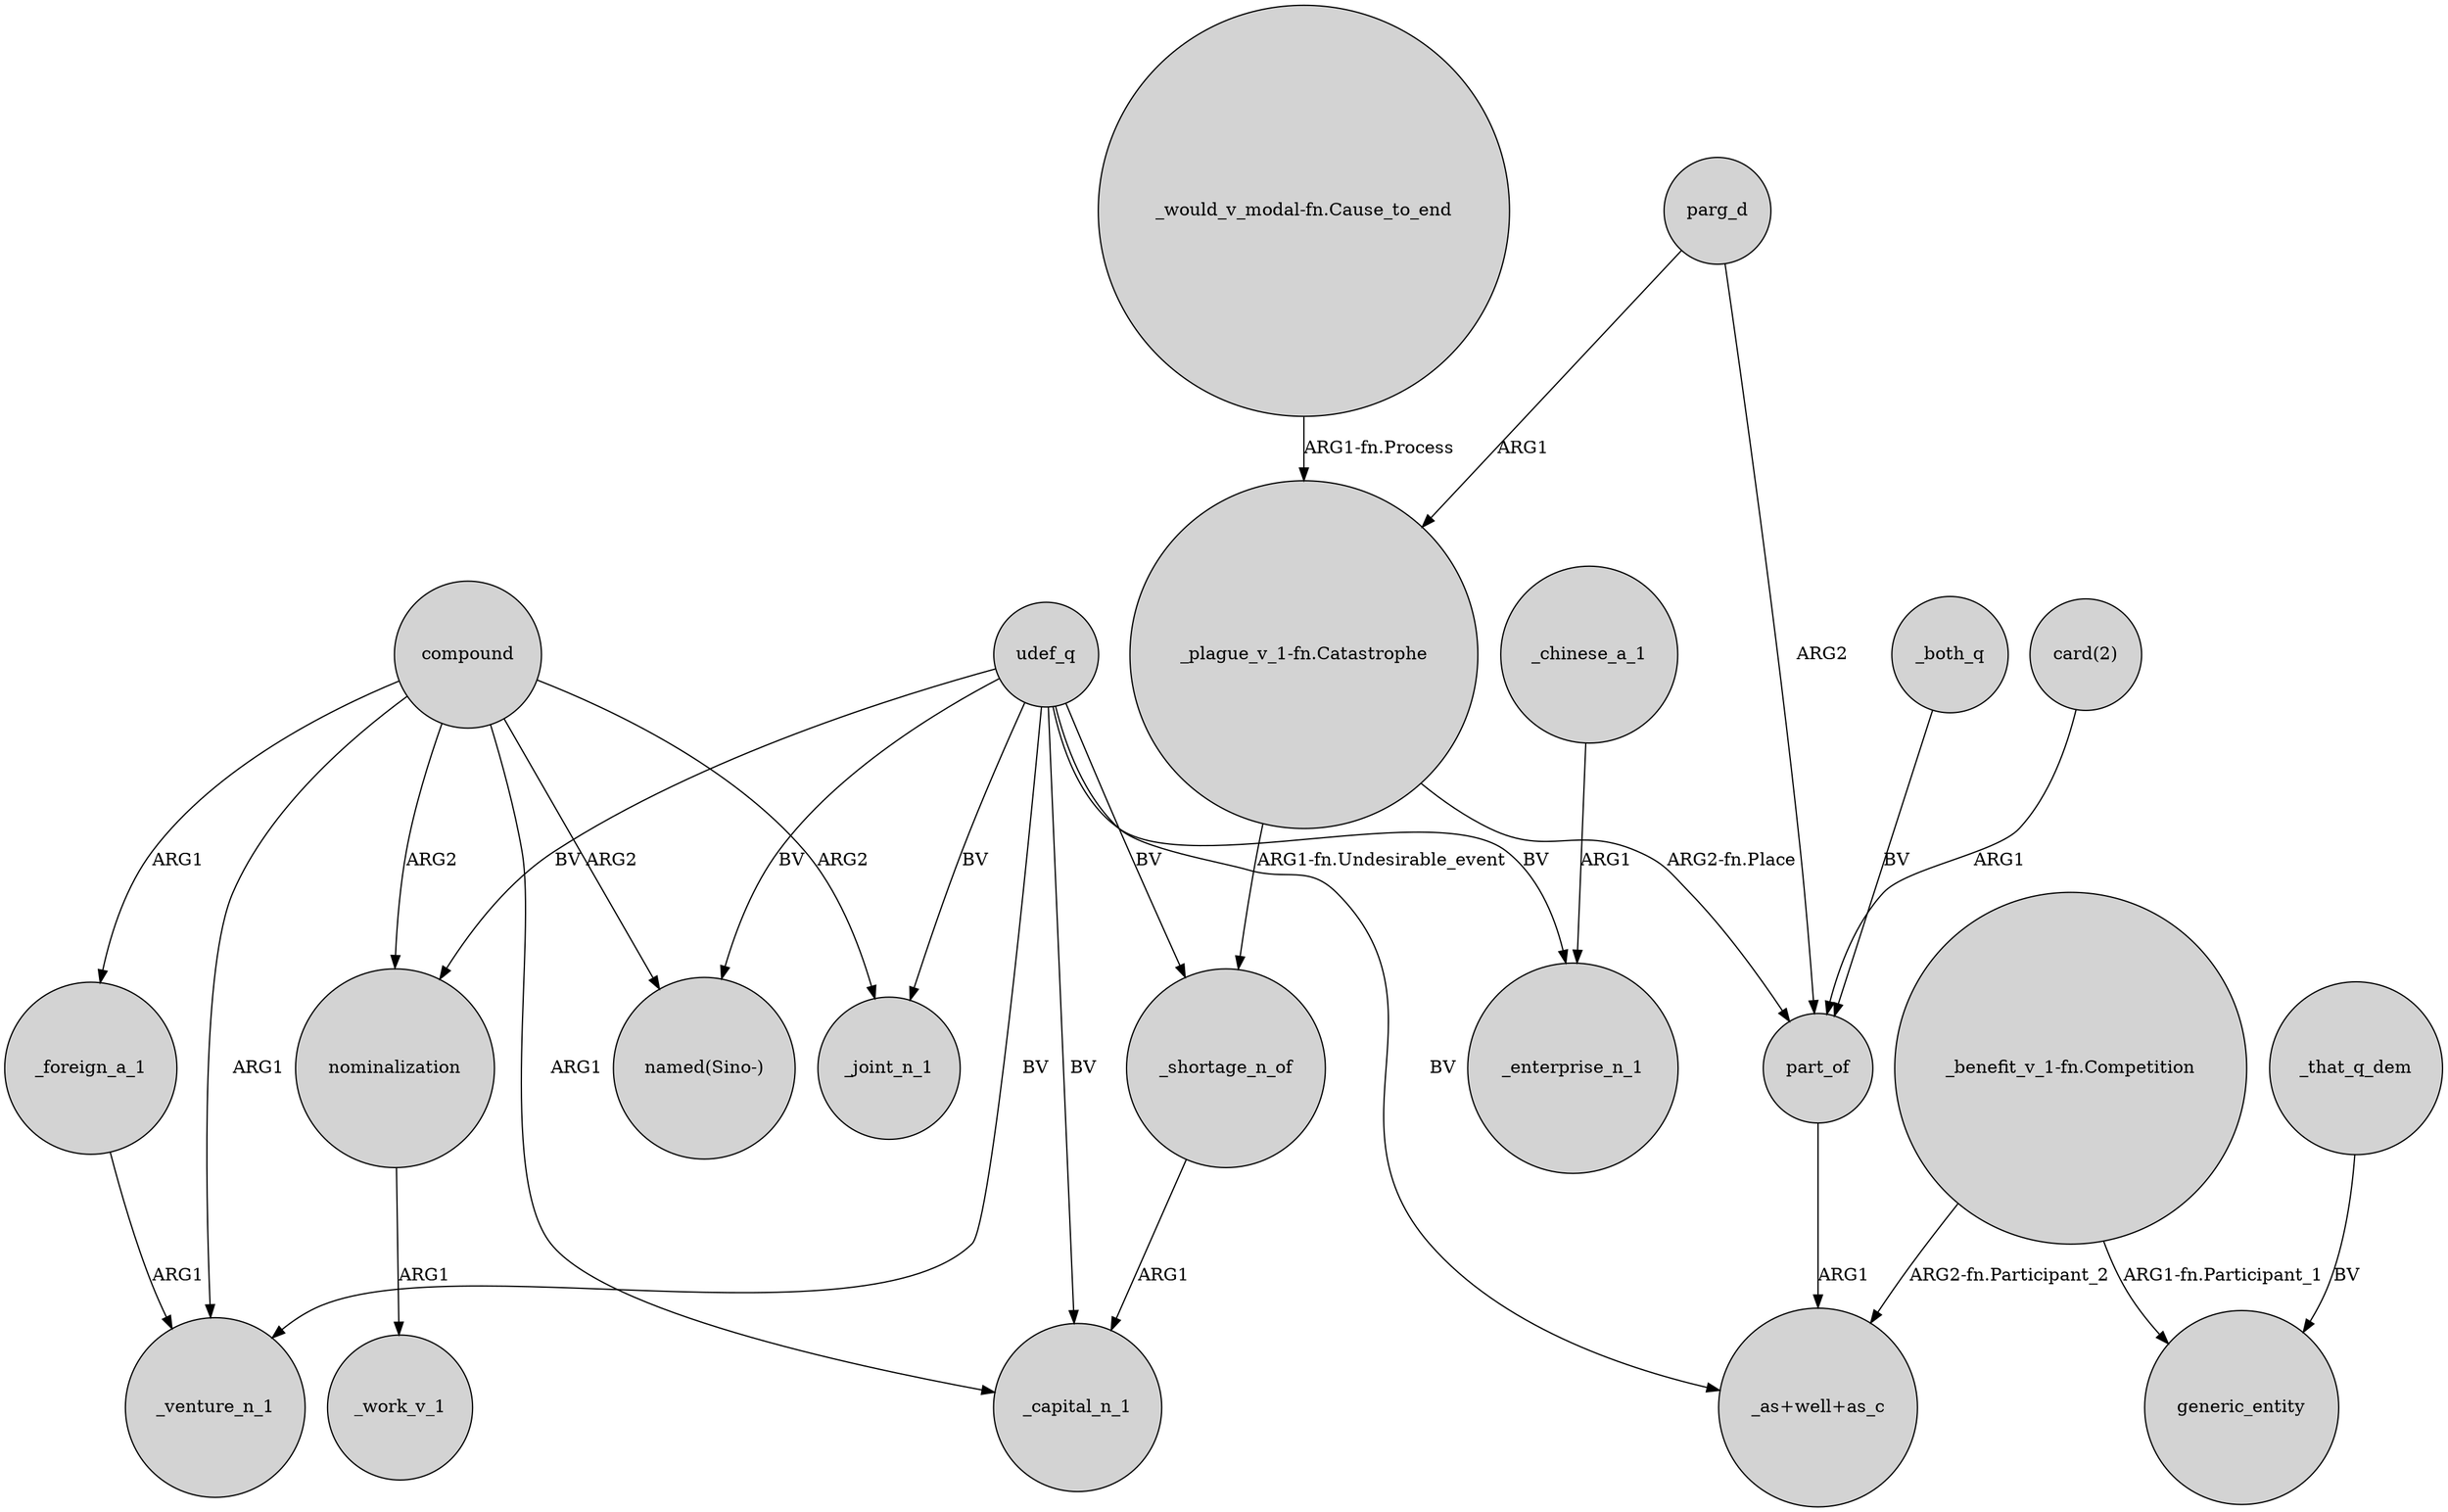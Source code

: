 digraph {
	node [shape=circle style=filled]
	compound -> "named(Sino-)" [label=ARG2]
	udef_q -> _shortage_n_of [label=BV]
	_foreign_a_1 -> _venture_n_1 [label=ARG1]
	_shortage_n_of -> _capital_n_1 [label=ARG1]
	udef_q -> "named(Sino-)" [label=BV]
	udef_q -> _enterprise_n_1 [label=BV]
	part_of -> "_as+well+as_c" [label=ARG1]
	udef_q -> nominalization [label=BV]
	compound -> _venture_n_1 [label=ARG1]
	"card(2)" -> part_of [label=ARG1]
	"_plague_v_1-fn.Catastrophe" -> part_of [label="ARG2-fn.Place"]
	parg_d -> part_of [label=ARG2]
	compound -> nominalization [label=ARG2]
	udef_q -> _joint_n_1 [label=BV]
	"_benefit_v_1-fn.Competition" -> "_as+well+as_c" [label="ARG2-fn.Participant_2"]
	_both_q -> part_of [label=BV]
	udef_q -> _capital_n_1 [label=BV]
	nominalization -> _work_v_1 [label=ARG1]
	compound -> _joint_n_1 [label=ARG2]
	compound -> _capital_n_1 [label=ARG1]
	"_would_v_modal-fn.Cause_to_end" -> "_plague_v_1-fn.Catastrophe" [label="ARG1-fn.Process"]
	udef_q -> "_as+well+as_c" [label=BV]
	parg_d -> "_plague_v_1-fn.Catastrophe" [label=ARG1]
	_chinese_a_1 -> _enterprise_n_1 [label=ARG1]
	"_benefit_v_1-fn.Competition" -> generic_entity [label="ARG1-fn.Participant_1"]
	udef_q -> _venture_n_1 [label=BV]
	compound -> _foreign_a_1 [label=ARG1]
	_that_q_dem -> generic_entity [label=BV]
	"_plague_v_1-fn.Catastrophe" -> _shortage_n_of [label="ARG1-fn.Undesirable_event"]
}
